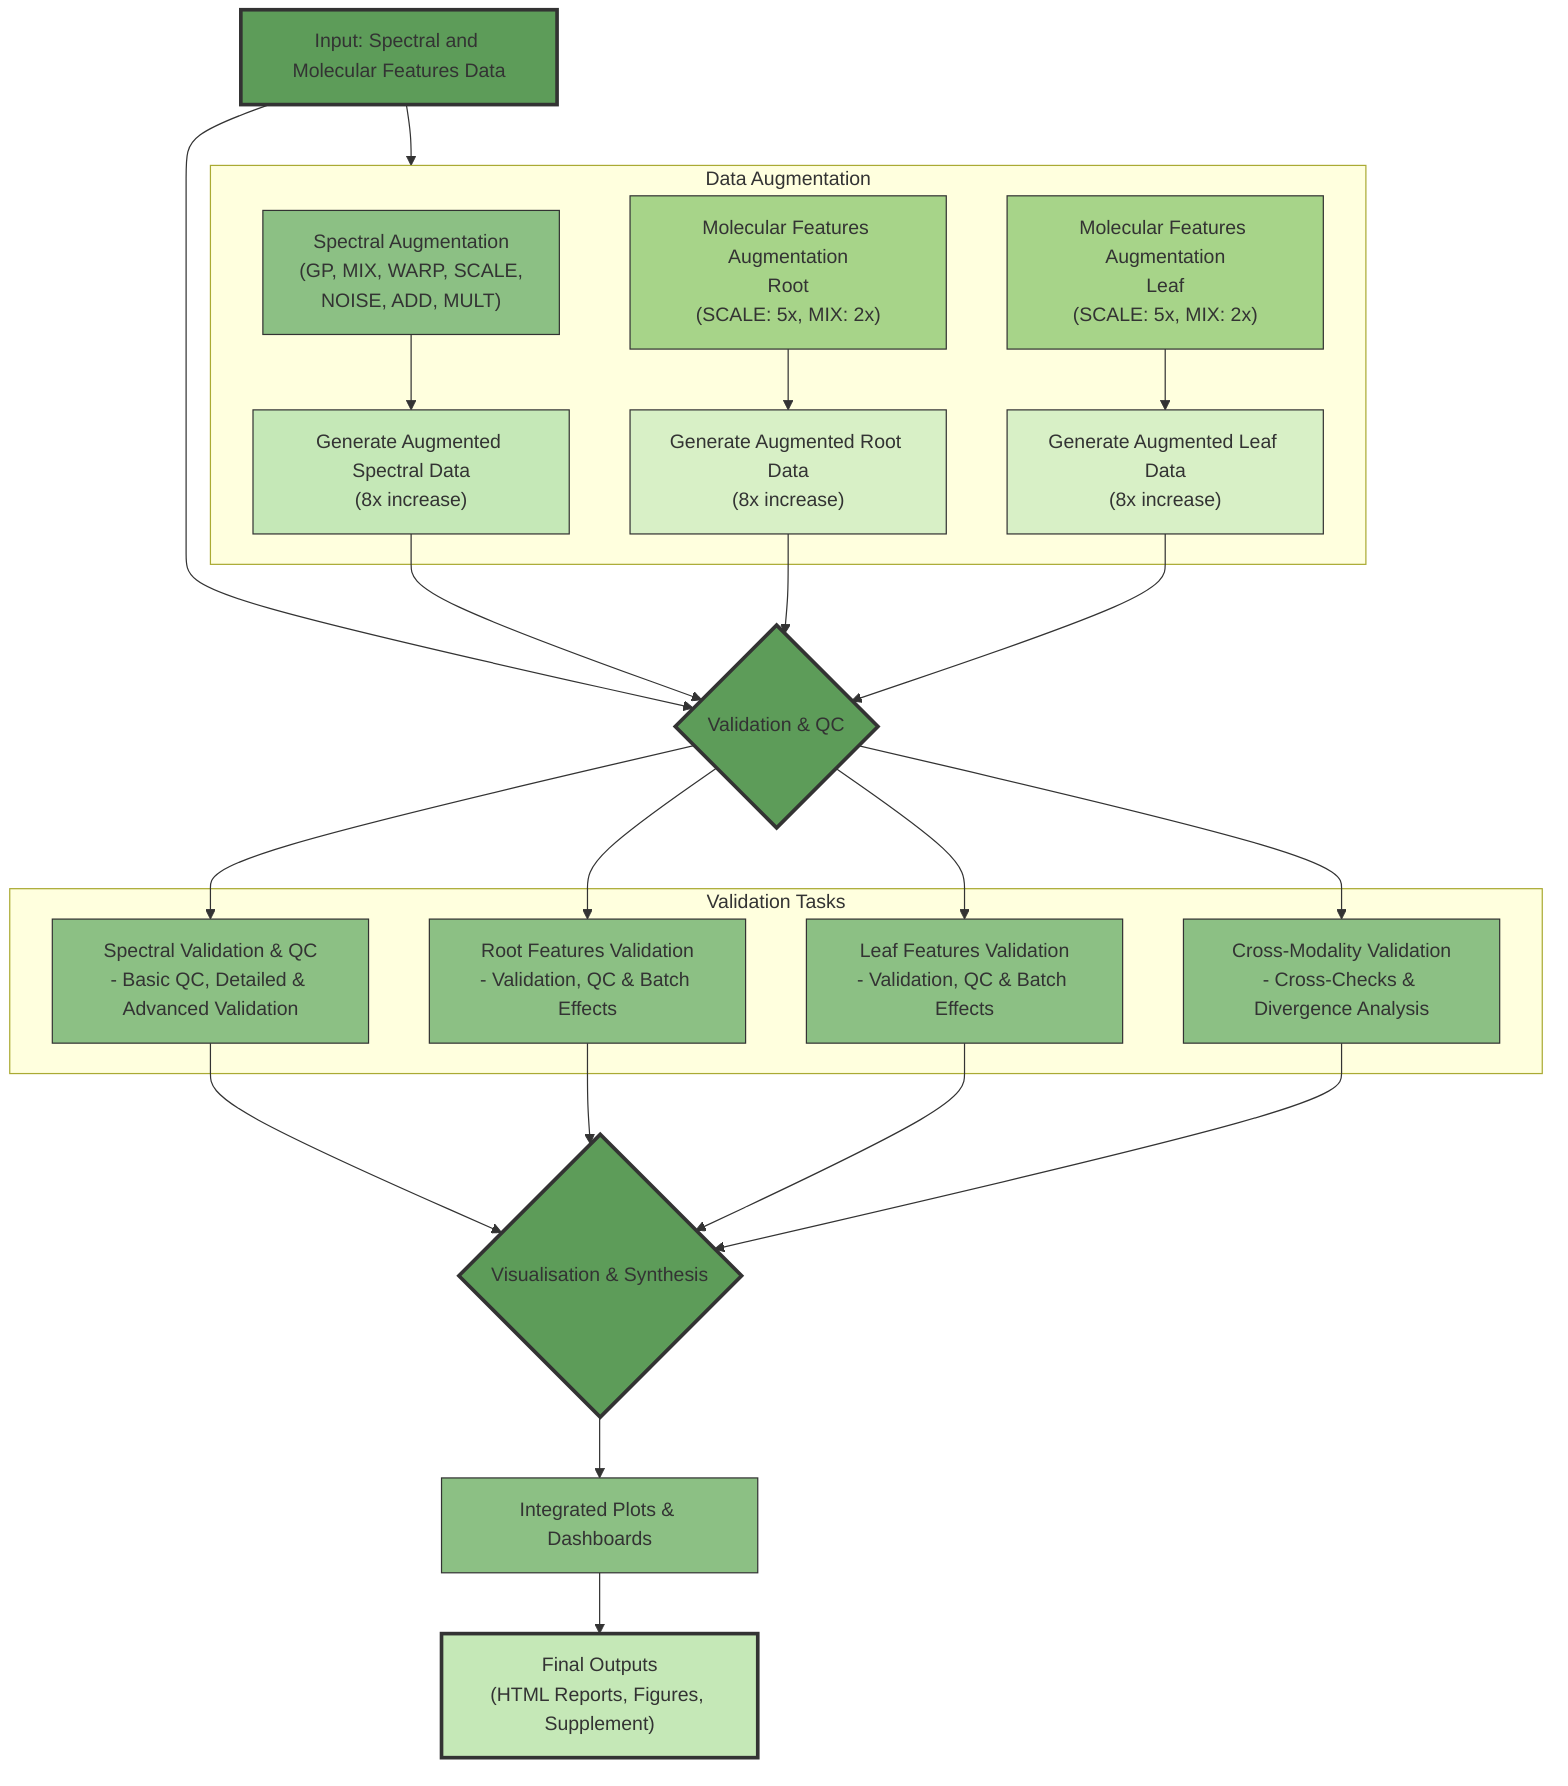 flowchart TB
    %% Main Input
    A["Input: Spectral and Molecular Features Data"]:::inputStyle
    
    %% Data Augmentation Blocks
    subgraph DataAug["Data Augmentation"]
        direction LR
        B["Spectral Augmentation\n(GP, MIX, WARP, SCALE,\nNOISE, ADD, MULT)"]:::spectralStyle
        C["Molecular Features Augmentation\nRoot\n(SCALE: 5x, MIX: 2x)"]:::metaStyle
        D["Molecular Features Augmentation\nLeaf\n(SCALE: 5x, MIX: 2x)"]:::metaStyle
        BA["Generate Augmented Spectral Data\n(8x increase)"]:::lightSpectralStyle
        CA["Generate Augmented Root Data\n(8x increase)"]:::lightMetaStyle
        DA["Generate Augmented Leaf Data\n(8x increase)"]:::lightMetaStyle
        
        B --> BA
        C --> CA
        D --> DA
    end
    
    %% Validation Block
    E{"Validation & QC"}:::validationStyle
    
    %% Specific Validation Tasks with simplified structure
    subgraph SpecificTasks["Validation Tasks"]
        F["Spectral Validation & QC\n- Basic QC, Detailed & Advanced Validation"]:::taskStyle
        G["Root Features Validation\n- Validation, QC & Batch Effects"]:::taskStyle
        H["Leaf Features Validation\n- Validation, QC & Batch Effects"]:::taskStyle
        I["Cross-Modality Validation\n- Cross-Checks & Divergence Analysis"]:::taskStyle
    end
    
    %% Visualisation & Reporting
    K{"Visualisation & Synthesis"}:::vizStyle
    L["Integrated Plots & Dashboards"]:::taskStyle
    M["Final Outputs\n(HTML Reports, Figures, Supplement)"]:::reportStyle
    
    %% Main Connections
    A --> DataAug
    A --> E
    
    %% Data to Validation
    BA --> E
    CA --> E
    DA --> E
    
    %% Validation to Specific Tasks
    E --> F
    E --> G
    E --> H
    E --> I
    
    %% Specific Tasks to Visualisation
    F --> K
    G --> K
    H --> K
    I --> K
    
    %% Visualisation to Reporting
    K --> L
    L --> M
    
    %% Styling
    classDef inputStyle fill:#5d9c59,stroke:#333,stroke-width:3px
    classDef spectralStyle fill:#8cc084,stroke:#333,stroke-width:1px
    classDef metaStyle fill:#a7d489,stroke:#333,stroke-width:1px
    classDef lightSpectralStyle fill:#c5e8b7,stroke:#333,stroke-width:1px
    classDef lightMetaStyle fill:#d8f0c6,stroke:#333,stroke-width:1px
    classDef validationStyle fill:#5d9c59,stroke:#333,stroke-width:3px
    classDef taskStyle fill:#8cc084,stroke:#333,stroke-width:1px
    classDef vizStyle fill:#5d9c59,stroke:#333,stroke-width:3px
    classDef reportStyle fill:#c5e8b7,stroke:#333,stroke-width:3px
    classDef outputStyle fill:#e7f5d9,stroke:#333,stroke-width:1px